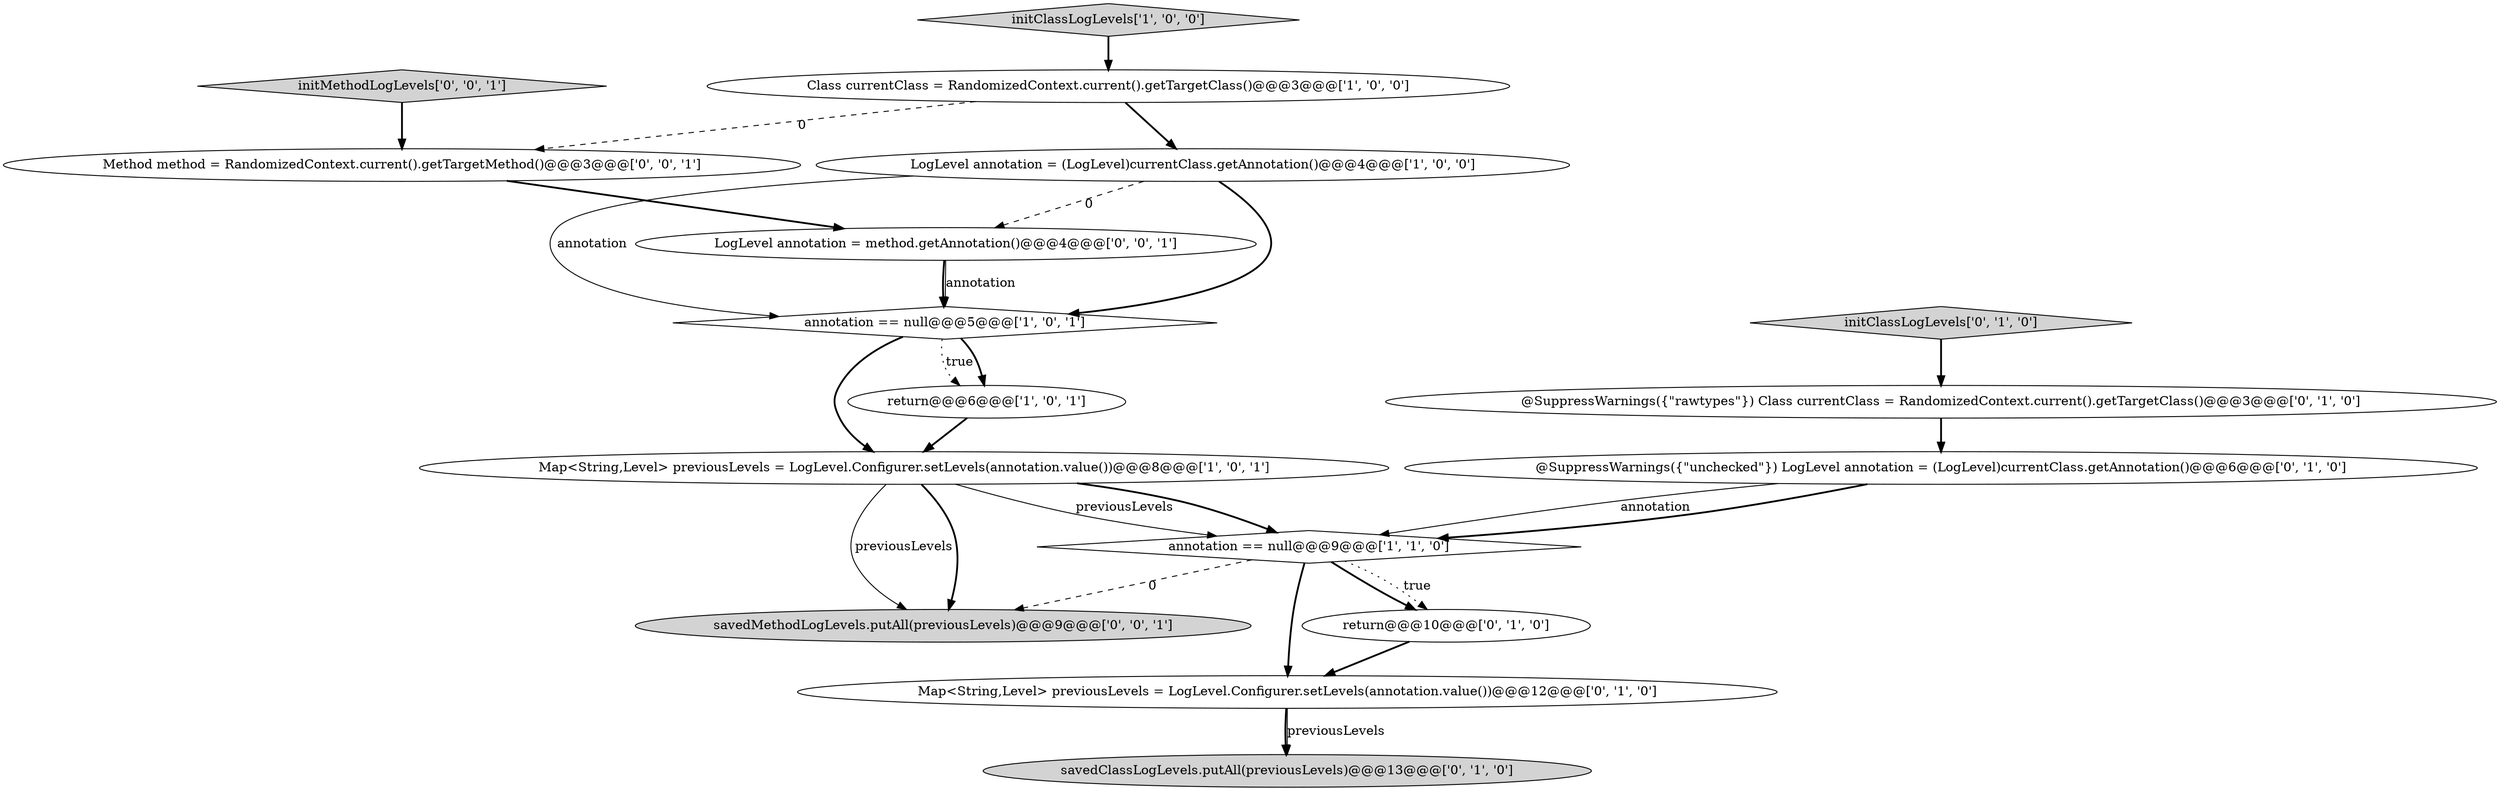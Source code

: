 digraph {
6 [style = filled, label = "annotation == null@@@9@@@['1', '1', '0']", fillcolor = white, shape = diamond image = "AAA0AAABBB1BBB"];
11 [style = filled, label = "@SuppressWarnings({\"rawtypes\"}) Class currentClass = RandomizedContext.current().getTargetClass()@@@3@@@['0', '1', '0']", fillcolor = white, shape = ellipse image = "AAA0AAABBB2BBB"];
15 [style = filled, label = "Method method = RandomizedContext.current().getTargetMethod()@@@3@@@['0', '0', '1']", fillcolor = white, shape = ellipse image = "AAA0AAABBB3BBB"];
2 [style = filled, label = "annotation == null@@@5@@@['1', '0', '1']", fillcolor = white, shape = diamond image = "AAA0AAABBB1BBB"];
10 [style = filled, label = "Map<String,Level> previousLevels = LogLevel.Configurer.setLevels(annotation.value())@@@12@@@['0', '1', '0']", fillcolor = white, shape = ellipse image = "AAA0AAABBB2BBB"];
1 [style = filled, label = "Map<String,Level> previousLevels = LogLevel.Configurer.setLevels(annotation.value())@@@8@@@['1', '0', '1']", fillcolor = white, shape = ellipse image = "AAA0AAABBB1BBB"];
16 [style = filled, label = "LogLevel annotation = method.getAnnotation()@@@4@@@['0', '0', '1']", fillcolor = white, shape = ellipse image = "AAA0AAABBB3BBB"];
9 [style = filled, label = "return@@@10@@@['0', '1', '0']", fillcolor = white, shape = ellipse image = "AAA0AAABBB2BBB"];
12 [style = filled, label = "@SuppressWarnings({\"unchecked\"}) LogLevel annotation = (LogLevel)currentClass.getAnnotation()@@@6@@@['0', '1', '0']", fillcolor = white, shape = ellipse image = "AAA1AAABBB2BBB"];
0 [style = filled, label = "Class currentClass = RandomizedContext.current().getTargetClass()@@@3@@@['1', '0', '0']", fillcolor = white, shape = ellipse image = "AAA0AAABBB1BBB"];
4 [style = filled, label = "return@@@6@@@['1', '0', '1']", fillcolor = white, shape = ellipse image = "AAA0AAABBB1BBB"];
5 [style = filled, label = "initClassLogLevels['1', '0', '0']", fillcolor = lightgray, shape = diamond image = "AAA0AAABBB1BBB"];
8 [style = filled, label = "savedClassLogLevels.putAll(previousLevels)@@@13@@@['0', '1', '0']", fillcolor = lightgray, shape = ellipse image = "AAA0AAABBB2BBB"];
3 [style = filled, label = "LogLevel annotation = (LogLevel)currentClass.getAnnotation()@@@4@@@['1', '0', '0']", fillcolor = white, shape = ellipse image = "AAA0AAABBB1BBB"];
14 [style = filled, label = "initMethodLogLevels['0', '0', '1']", fillcolor = lightgray, shape = diamond image = "AAA0AAABBB3BBB"];
13 [style = filled, label = "savedMethodLogLevels.putAll(previousLevels)@@@9@@@['0', '0', '1']", fillcolor = lightgray, shape = ellipse image = "AAA0AAABBB3BBB"];
7 [style = filled, label = "initClassLogLevels['0', '1', '0']", fillcolor = lightgray, shape = diamond image = "AAA0AAABBB2BBB"];
2->4 [style = dotted, label="true"];
2->4 [style = bold, label=""];
11->12 [style = bold, label=""];
3->2 [style = bold, label=""];
3->16 [style = dashed, label="0"];
16->2 [style = solid, label="annotation"];
12->6 [style = solid, label="annotation"];
10->8 [style = bold, label=""];
6->13 [style = dashed, label="0"];
0->3 [style = bold, label=""];
7->11 [style = bold, label=""];
1->6 [style = bold, label=""];
4->1 [style = bold, label=""];
6->9 [style = bold, label=""];
6->10 [style = bold, label=""];
16->2 [style = bold, label=""];
3->2 [style = solid, label="annotation"];
5->0 [style = bold, label=""];
1->13 [style = solid, label="previousLevels"];
2->1 [style = bold, label=""];
10->8 [style = solid, label="previousLevels"];
15->16 [style = bold, label=""];
6->9 [style = dotted, label="true"];
0->15 [style = dashed, label="0"];
14->15 [style = bold, label=""];
1->6 [style = solid, label="previousLevels"];
12->6 [style = bold, label=""];
9->10 [style = bold, label=""];
1->13 [style = bold, label=""];
}
